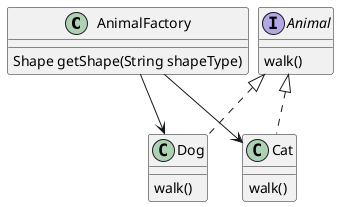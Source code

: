 @startuml
skinparam nodesep 10
skinparam class {
  BackgroundColor<<interface>> #ffccff
  BackgroundColor<<abstract>> #ccccff
}

class AnimalFactory {
    {method} Shape getShape(String shapeType)
}
interface Animal {
    {method} walk()
}
class Dog implements Animal {
    {method} walk()
}
class Cat implements Animal {
    {method} walk()
}
AnimalFactory --> Dog
AnimalFactory --> Cat
@enduml